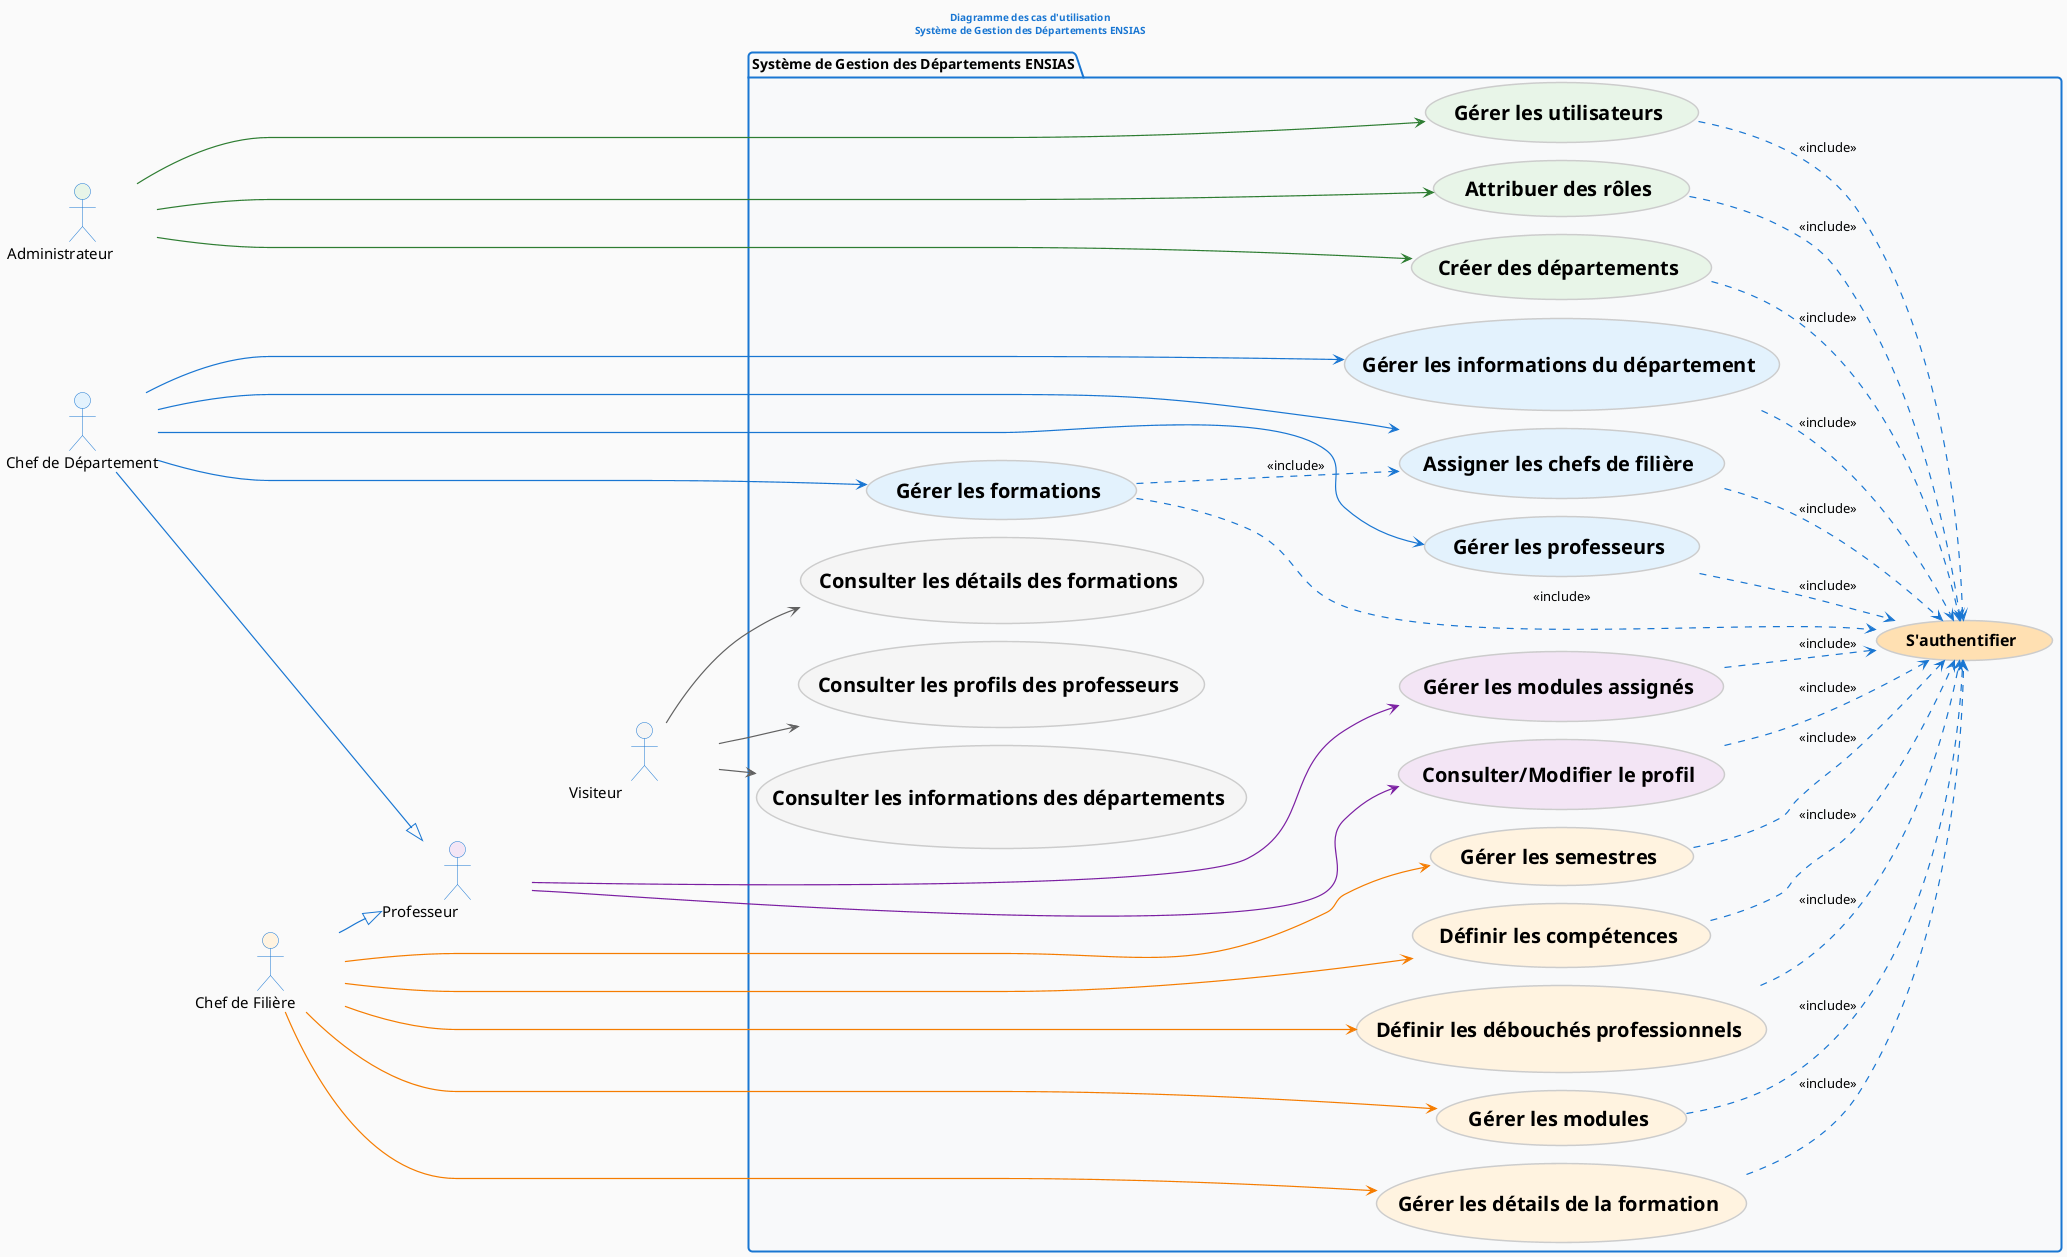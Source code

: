 @startuml Système de Gestion des Départements ENSIAS

' Enhanced layout configuration for professional appearance
!define RECTANGLE_BACKGROUND #F8F9FA
!define ACTOR_BACKGROUND #E3F2FD
!define USECASE_BACKGROUND #FFFFFF
!define PRIMARY_COLOR #1976D2
!define SECONDARY_COLOR #424242

' Advanced layout settings
left to right direction
!pragma layout smetana
skinparam linetype ortho
skinparam nodesep 100
skinparam ranksep 80
skinparam minClassWidth 150

' Professional color scheme and typography
skinparam backgroundColor #FAFAFA
skinparam shadowing false
skinparam roundcorner 8

' Enhanced arrow styling
skinparam arrow {
  MessageAlignment center
  routing polyline
  thickness 1.2
  color PRIMARY_COLOR
}

' Professional actor styling - smaller and cleaner
skinparam actor {
  BorderColor PRIMARY_COLOR
  BackgroundColor ACTOR_BACKGROUND
  FontSize 5
  FontName Arial
  FontStyle normal
}

' Professional use case styling - larger and more prominent
skinparam usecase {
  BorderColor #CCCCCC
  BackgroundColor USECASE_BACKGROUND
  FontSize 15
  FontName Arial
  BorderThickness 1.5
  FontStyle bold
}

' Enhanced package styling
skinparam package {
  BorderColor PRIMARY_COLOR
  BackgroundColor RECTANGLE_BACKGROUND
  FontSize 12
  FontName Arial
  FontStyle bold
  BorderThickness 2
}

' Professional title styling
skinparam title {
  FontSize 16
  FontName Arial
  FontStyle bold
  FontColor PRIMARY_COLOR
}

title <size:10><color:#1976D2>Diagramme des cas d'utilisation</color></size>\n<size:10>Système de Gestion des Départements ENSIAS</size>

' Actors with refined sizing
actor "<size:15>Administrateur</size>" as Admin #E8F5E8
actor "<size:15>Chef de Département</size>" as ChefDep #E3F2FD
actor "<size:15>Chef de Filière</size>" as ChefFil #FFF3E0  
actor "<size:15>Professeur</size>" as Prof #F3E5F5
actor "<size:15>Visiteur</size>" as Visiteur #F5F5F5

' Strategic spacing between actors
Admin -[hidden]right- ChefDep
ChefDep -[hidden]down- ChefFil
ChefFil -[hidden]down- Prof
Prof -[hidden]down- Visiteur

package "<size:14><b>Système de Gestion des Départements ENSIAS</b></size>" as MainSystem {
  
  ' Core Authentication (highlighted)
  usecase "<size:16><b>S'authentifier</b></size>" as Auth #FFE0B2
  
  ' Administration Module
    usecase "<size:20>Gérer les utilisateurs</size>" as UC1 #E8F5E8
    usecase "<size:20>Attribuer des rôles</size>" as UC2 #E8F5E8
    usecase "<size:20>Créer des départements</size>" as UC3 #E8F5E8
  
  
  ' Department Management Module
    usecase "<size:20>Gérer les informations du département</size>" as UC5 #E3F2FD
    usecase "<size:20>Gérer les formations</size>" as UC6 #E3F2FD
    usecase "<size:20>Assigner les chefs de filière</size>" as UC7 #E3F2FD
    usecase "<size:20>Gérer les professeurs</size>" as UC8 #E3F2FD
  
  
  ' Program Management Module
    usecase "<size:20>Gérer les détails de la formation</size>" as UC9 #FFF3E0
    usecase "<size:20>Gérer les semestres</size>" as UC10 #FFF3E0
    usecase "<size:20>Gérer les modules</size>" as UC11 #FFF3E0
    usecase "<size:20>Définir les compétences</size>" as UC12 #FFF3E0
    usecase "<size:20>Définir les débouchés professionnels</size>" as UC13 #FFF3E0
  
  
  ' Profile Management Module
    usecase "<size:20>Consulter/Modifier le profil</size>" as UC14 #F3E5F5
    usecase "<size:20>Gérer les modules assignés</size>" as UC15 #F3E5F5
  
  
  ' Public Consultation Module
    usecase "<size:20>Consulter les informations des départements</size>" as UC16 #F5F5F5
    usecase "<size:20>Consulter les détails des formations</size>" as UC17 #F5F5F5
    usecase "<size:20>Consulter les profils des professeurs</size>" as UC18 #F5F5F5
  
}

' Clean relationship styling with better organization
' Administrator relationships - Green theme
Admin --> UC1 #2E7D32
Admin --> UC2 #2E7D32
Admin --> UC3 #2E7D32

' Department Head relationships - Blue theme
ChefDep --> UC5 #1976D2
ChefDep --> UC6 #1976D2
ChefDep --> UC7 #1976D2
ChefDep --> UC8 #1976D2
' ChefDep --> UC14 #1976D2

' Program Head relationships - Orange theme
ChefFil --> UC9 #F57C00
ChefFil --> UC10 #F57C00
ChefFil --> UC11 #F57C00
ChefFil --> UC12 #F57C00
ChefFil --> UC13 #F57C00


' Professor relationships - Purple theme
Prof --> UC14 #7B1FA2
Prof --> UC15 #7B1FA2

' Visitor relationships - Gray theme
Visiteur --> UC16 #616161
Visiteur --> UC17 #616161
Visiteur --> UC18 #616161

' Clean include relationships
UC6 ..> UC7 : <<include>>

' Authentication includes - clean and organized
UC1 ..> Auth : <<include>>
UC2 ..> Auth : <<include>>
UC3 ..> Auth : <<include>>
UC5 ..> Auth : <<include>>
UC6 ..> Auth : <<include>>
UC7 ..> Auth : <<include>>
UC8 ..> Auth : <<include>>
UC9 ..> Auth : <<include>>
UC10 ..> Auth : <<include>>
UC11 ..> Auth : <<include>>
UC12 ..> Auth : <<include>>
UC13 ..> Auth : <<include>>
UC14 ..> Auth : <<include>>
UC15 ..> Auth : <<include>>

' Clean inheritance relationships
ChefDep --|> Prof
ChefFil --|> Prof

' Clean legend
' note right of MainSystem
'   <b><color:#1976D2>Légende:</color></b>
'   • <color:#2E7D32>Vert</color>: Administration
'   • <color:#1976D2>Bleu</color>: Gestion département
'   • <color:#F57C00>Orange</color>: Gestion formation
'   • <color:#7B1FA2>Violet</color>: Gestion profil
'   • <color:#616161>Gris</color>: Consultation publique
' end note

@enduml